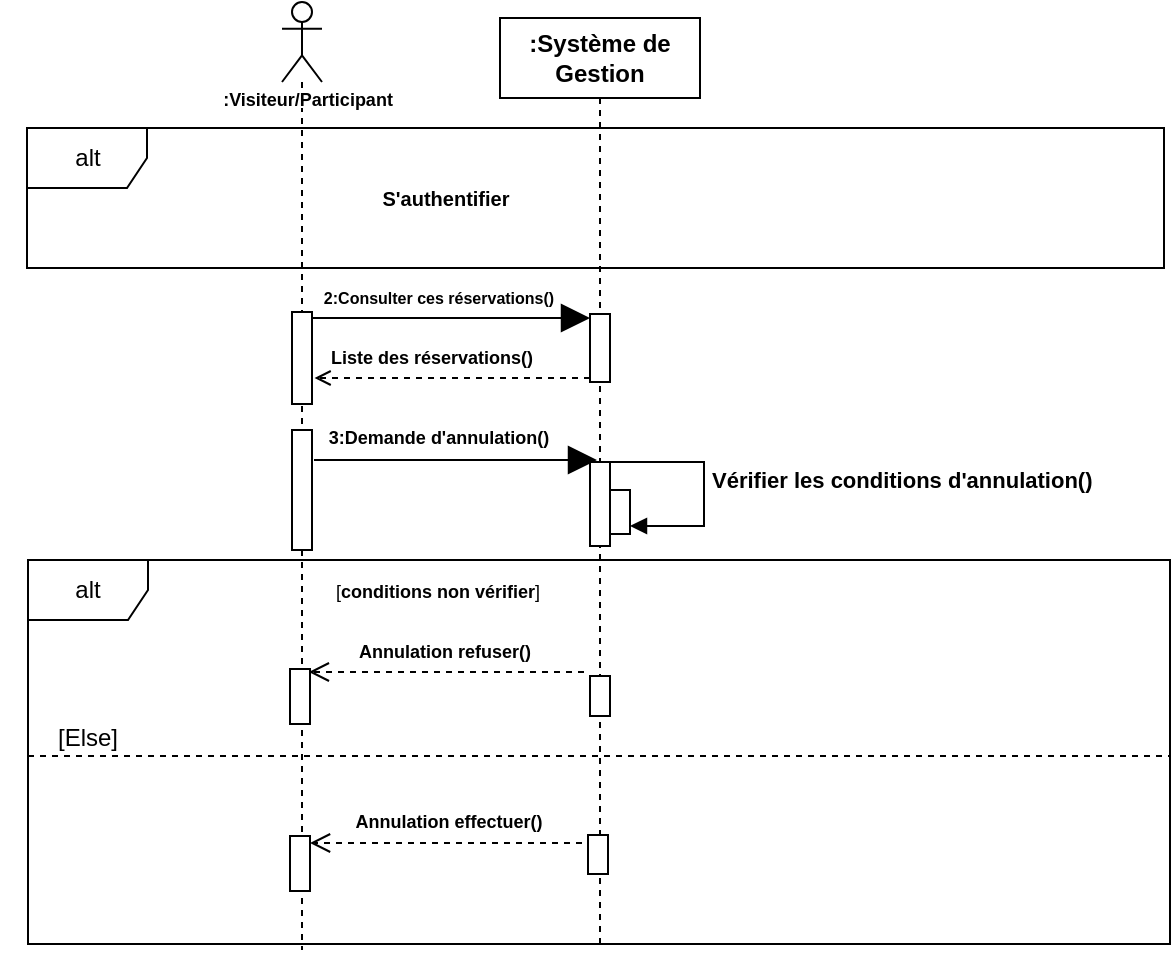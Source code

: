 <mxfile version="26.2.13">
  <diagram name="Page-1" id="2YBvvXClWsGukQMizWep">
    <mxGraphModel dx="1041" dy="623" grid="0" gridSize="10" guides="1" tooltips="1" connect="1" arrows="1" fold="1" page="1" pageScale="1" pageWidth="850" pageHeight="1100" math="0" shadow="0">
      <root>
        <mxCell id="0" />
        <mxCell id="1" parent="0" />
        <mxCell id="YkDdzqx442pK7366gIHG-34" value="" style="shape=umlLifeline;perimeter=lifelinePerimeter;whiteSpace=wrap;html=1;container=1;dropTarget=0;collapsible=0;recursiveResize=0;outlineConnect=0;portConstraint=eastwest;newEdgeStyle={&quot;curved&quot;:0,&quot;rounded&quot;:0};participant=umlActor;" vertex="1" parent="1">
          <mxGeometry x="227" y="79" width="20" height="474" as="geometry" />
        </mxCell>
        <mxCell id="YkDdzqx442pK7366gIHG-43" value="" style="html=1;points=[[0,0,0,0,5],[0,1,0,0,-5],[1,0,0,0,5],[1,1,0,0,-5]];perimeter=orthogonalPerimeter;outlineConnect=0;targetShapes=umlLifeline;portConstraint=eastwest;newEdgeStyle={&quot;curved&quot;:0,&quot;rounded&quot;:0};fillColor=light-dark(#FFFFFF,#FFFFFF);strokeColor=light-dark(#000000,#000000);" vertex="1" parent="YkDdzqx442pK7366gIHG-34">
          <mxGeometry x="4" y="333.5" width="10" height="27.5" as="geometry" />
        </mxCell>
        <mxCell id="YkDdzqx442pK7366gIHG-1" value="&lt;b&gt;:Système de Gestion&lt;/b&gt;" style="shape=umlLifeline;perimeter=lifelinePerimeter;whiteSpace=wrap;html=1;container=0;dropTarget=0;collapsible=0;recursiveResize=0;outlineConnect=0;portConstraint=eastwest;newEdgeStyle={&quot;edgeStyle&quot;:&quot;elbowEdgeStyle&quot;,&quot;elbow&quot;:&quot;vertical&quot;,&quot;curved&quot;:0,&quot;rounded&quot;:0};fillColor=light-dark(#FFFFFF, #ffffff);strokeColor=light-dark(#000000,#000000);labelBackgroundColor=none;fontColor=light-dark(#000000,#000000);" vertex="1" parent="1">
          <mxGeometry x="336" y="87" width="100" height="466" as="geometry" />
        </mxCell>
        <mxCell id="YkDdzqx442pK7366gIHG-9" value="" style="html=1;points=[[0,0,0,0,5],[0,1,0,0,-5],[1,0,0,0,5],[1,1,0,0,-5]];perimeter=orthogonalPerimeter;outlineConnect=0;targetShapes=umlLifeline;portConstraint=eastwest;newEdgeStyle={&quot;curved&quot;:0,&quot;rounded&quot;:0};fillColor=light-dark(#FFFFFF,#FFFFFF);strokeColor=light-dark(#000000,#000000);" vertex="1" parent="1">
          <mxGeometry x="232" y="234" width="10" height="46" as="geometry" />
        </mxCell>
        <mxCell id="YkDdzqx442pK7366gIHG-10" value="" style="html=1;points=[[0,0,0,0,5],[0,1,0,0,-5],[1,0,0,0,5],[1,1,0,0,-5]];perimeter=orthogonalPerimeter;outlineConnect=0;targetShapes=umlLifeline;portConstraint=eastwest;newEdgeStyle={&quot;curved&quot;:0,&quot;rounded&quot;:0};fillColor=light-dark(#FFFFFF,#FFFFFF);strokeColor=light-dark(#000000,#000000);" vertex="1" parent="1">
          <mxGeometry x="232" y="293" width="10" height="60" as="geometry" />
        </mxCell>
        <mxCell id="YkDdzqx442pK7366gIHG-17" value="" style="endArrow=block;endFill=1;endSize=12;html=1;rounded=0;strokeColor=light-dark(#000000,#000000);" edge="1" parent="1" target="YkDdzqx442pK7366gIHG-3">
          <mxGeometry width="160" relative="1" as="geometry">
            <mxPoint x="242" y="237" as="sourcePoint" />
            <mxPoint x="371.28" y="237" as="targetPoint" />
          </mxGeometry>
        </mxCell>
        <mxCell id="YkDdzqx442pK7366gIHG-18" value="&lt;font style=&quot;color: light-dark(rgb(0, 0, 0), rgb(0, 0, 0)); font-size: 8px;&quot;&gt;&lt;b&gt;2:Consulter ces réservations()&lt;/b&gt;&lt;/font&gt;" style="text;html=1;align=center;verticalAlign=middle;whiteSpace=wrap;rounded=0;" vertex="1" parent="1">
          <mxGeometry x="239.92" y="217" width="131.08" height="17" as="geometry" />
        </mxCell>
        <mxCell id="YkDdzqx442pK7366gIHG-19" value="" style="endArrow=open;html=1;rounded=0;strokeColor=light-dark(#000000,#000000);dashed=1;strokeWidth=1;endFill=0;entryX=0;entryY=1;entryDx=0;entryDy=0;" edge="1" parent="1" target="YkDdzqx442pK7366gIHG-20">
          <mxGeometry width="50" height="50" relative="1" as="geometry">
            <mxPoint x="381" y="267" as="sourcePoint" />
            <mxPoint x="234.727" y="272" as="targetPoint" />
          </mxGeometry>
        </mxCell>
        <mxCell id="YkDdzqx442pK7366gIHG-20" value="&lt;font style=&quot;color: light-dark(rgb(0, 0, 0), rgb(0, 0, 0)); font-size: 9px;&quot;&gt;&lt;b style=&quot;&quot;&gt;Liste des réservations()&lt;/b&gt;&lt;/font&gt;" style="text;html=1;align=center;verticalAlign=middle;whiteSpace=wrap;rounded=0;" vertex="1" parent="1">
          <mxGeometry x="243.28" y="245" width="118" height="22" as="geometry" />
        </mxCell>
        <mxCell id="YkDdzqx442pK7366gIHG-21" value="" style="endArrow=block;endFill=1;endSize=12;html=1;rounded=0;strokeColor=light-dark(#000000,#000000);" edge="1" parent="1">
          <mxGeometry width="160" relative="1" as="geometry">
            <mxPoint x="243" y="308" as="sourcePoint" />
            <mxPoint x="384.5" y="308" as="targetPoint" />
          </mxGeometry>
        </mxCell>
        <mxCell id="YkDdzqx442pK7366gIHG-22" value="&lt;font style=&quot;color: light-dark(rgb(0, 0, 0), rgb(0, 0, 0)); font-size: 9px;&quot;&gt;&lt;b style=&quot;&quot;&gt;3:Demande d&#39;annulation()&lt;/b&gt;&lt;/font&gt;" style="text;html=1;align=center;verticalAlign=middle;whiteSpace=wrap;rounded=0;" vertex="1" parent="1">
          <mxGeometry x="241.28" y="287" width="129" height="18" as="geometry" />
        </mxCell>
        <mxCell id="YkDdzqx442pK7366gIHG-35" value="alt" style="shape=umlFrame;whiteSpace=wrap;html=1;pointerEvents=0;" vertex="1" parent="1">
          <mxGeometry x="100" y="358" width="571" height="192" as="geometry" />
        </mxCell>
        <mxCell id="YkDdzqx442pK7366gIHG-36" value="&lt;font style=&quot;font-size: 9px;&quot;&gt;[&lt;b style=&quot;&quot;&gt;conditions non vérifier&lt;/b&gt;]&lt;/font&gt;" style="text;html=1;align=center;verticalAlign=middle;whiteSpace=wrap;rounded=0;" vertex="1" parent="1">
          <mxGeometry x="243.28" y="358" width="123.72" height="30" as="geometry" />
        </mxCell>
        <mxCell id="YkDdzqx442pK7366gIHG-37" value="" style="html=1;verticalAlign=bottom;endArrow=open;dashed=1;endSize=8;curved=0;rounded=0;strokeColor=light-dark(#000000,#000000);" edge="1" parent="1">
          <mxGeometry relative="1" as="geometry">
            <mxPoint x="378" y="414" as="sourcePoint" />
            <mxPoint x="240.414" y="414" as="targetPoint" />
          </mxGeometry>
        </mxCell>
        <mxCell id="YkDdzqx442pK7366gIHG-38" value="&lt;font style=&quot;color: light-dark(rgb(0, 0, 0), rgb(0, 0, 0)); font-size: 9px;&quot;&gt;&lt;b style=&quot;&quot;&gt;Annulation refuser()&lt;/b&gt;&lt;/font&gt;" style="text;html=1;align=center;verticalAlign=middle;whiteSpace=wrap;rounded=0;" vertex="1" parent="1">
          <mxGeometry x="251.64" y="394" width="112.72" height="17" as="geometry" />
        </mxCell>
        <mxCell id="YkDdzqx442pK7366gIHG-40" value="" style="line;strokeWidth=1;fillColor=none;align=left;verticalAlign=middle;spacingTop=-1;spacingLeft=3;spacingRight=3;rotatable=0;labelPosition=right;points=[];portConstraint=eastwest;strokeColor=inherit;dashed=1;" vertex="1" parent="1">
          <mxGeometry x="100" y="452" width="571" height="8" as="geometry" />
        </mxCell>
        <mxCell id="YkDdzqx442pK7366gIHG-41" value="[Else]" style="text;html=1;align=center;verticalAlign=middle;whiteSpace=wrap;rounded=0;" vertex="1" parent="1">
          <mxGeometry x="86" y="432" width="88" height="30" as="geometry" />
        </mxCell>
        <mxCell id="YkDdzqx442pK7366gIHG-47" value="" style="html=1;points=[[0,0,0,0,5],[0,1,0,0,-5],[1,0,0,0,5],[1,1,0,0,-5]];perimeter=orthogonalPerimeter;outlineConnect=0;targetShapes=umlLifeline;portConstraint=eastwest;newEdgeStyle={&quot;curved&quot;:0,&quot;rounded&quot;:0};fillColor=light-dark(#FFFFFF,#FFFFFF);strokeColor=light-dark(#000000,#000000);" vertex="1" parent="1">
          <mxGeometry x="380" y="495.5" width="10" height="19.5" as="geometry" />
        </mxCell>
        <mxCell id="YkDdzqx442pK7366gIHG-48" value="" style="html=1;verticalAlign=bottom;endArrow=open;dashed=1;endSize=8;curved=0;rounded=0;strokeColor=light-dark(#000000,#000000);" edge="1" parent="1" source="YkDdzqx442pK7366gIHG-50">
          <mxGeometry relative="1" as="geometry">
            <mxPoint x="377" y="508.5" as="sourcePoint" />
            <mxPoint x="239.414" y="508.5" as="targetPoint" />
          </mxGeometry>
        </mxCell>
        <mxCell id="YkDdzqx442pK7366gIHG-49" value="&lt;font style=&quot;color: light-dark(rgb(0, 0, 0), rgb(0, 0, 0)); font-size: 9px;&quot;&gt;&lt;b style=&quot;&quot;&gt;Annulation effectuer()&lt;/b&gt;&lt;/font&gt;" style="text;html=1;align=center;verticalAlign=middle;whiteSpace=wrap;rounded=0;" vertex="1" parent="1">
          <mxGeometry x="254.28" y="479" width="112.72" height="17" as="geometry" />
        </mxCell>
        <mxCell id="YkDdzqx442pK7366gIHG-51" value="" style="html=1;verticalAlign=bottom;endArrow=open;dashed=1;endSize=8;curved=0;rounded=0;strokeColor=light-dark(#000000,#000000);" edge="1" parent="1">
          <mxGeometry relative="1" as="geometry">
            <mxPoint x="377" y="499.5" as="sourcePoint" />
            <mxPoint x="241" y="499.5" as="targetPoint" />
          </mxGeometry>
        </mxCell>
        <mxCell id="YkDdzqx442pK7366gIHG-50" value="" style="html=1;points=[[0,0,0,0,5],[0,1,0,0,-5],[1,0,0,0,5],[1,1,0,0,-5]];perimeter=orthogonalPerimeter;outlineConnect=0;targetShapes=umlLifeline;portConstraint=eastwest;newEdgeStyle={&quot;curved&quot;:0,&quot;rounded&quot;:0};fillColor=light-dark(#FFFFFF,#FFFFFF);strokeColor=light-dark(#000000,#000000);" vertex="1" parent="1">
          <mxGeometry x="231" y="496" width="10" height="27.5" as="geometry" />
        </mxCell>
        <mxCell id="YkDdzqx442pK7366gIHG-54" value="&lt;b style=&quot;font-size: 9px;&quot;&gt;:Visiteur/Participant&lt;/b&gt;" style="text;html=1;align=center;verticalAlign=middle;whiteSpace=wrap;rounded=0;fillColor=#FFFFFF;" vertex="1" parent="1">
          <mxGeometry x="213" y="122" width="54" height="10" as="geometry" />
        </mxCell>
        <mxCell id="YkDdzqx442pK7366gIHG-3" value="" style="html=1;points=[[0,0,0,0,5],[0,1,0,0,-5],[1,0,0,0,5],[1,1,0,0,-5]];perimeter=orthogonalPerimeter;outlineConnect=0;targetShapes=umlLifeline;portConstraint=eastwest;newEdgeStyle={&quot;curved&quot;:0,&quot;rounded&quot;:0};fillColor=light-dark(#FFFFFF,#FFFFFF);strokeColor=light-dark(#000000,#000000);" vertex="1" parent="1">
          <mxGeometry x="381" y="235" width="10" height="34" as="geometry" />
        </mxCell>
        <mxCell id="YkDdzqx442pK7366gIHG-4" value="" style="html=1;points=[[0,0,0,0,5],[0,1,0,0,-5],[1,0,0,0,5],[1,1,0,0,-5]];perimeter=orthogonalPerimeter;outlineConnect=0;targetShapes=umlLifeline;portConstraint=eastwest;newEdgeStyle={&quot;curved&quot;:0,&quot;rounded&quot;:0};fillColor=light-dark(#FFFFFF,#FFFFFF);strokeColor=light-dark(#000000,#000000);" vertex="1" parent="1">
          <mxGeometry x="381" y="309" width="10" height="42" as="geometry" />
        </mxCell>
        <mxCell id="YkDdzqx442pK7366gIHG-44" value="" style="html=1;points=[[0,0,0,0,5],[0,1,0,0,-5],[1,0,0,0,5],[1,1,0,0,-5]];perimeter=orthogonalPerimeter;outlineConnect=0;targetShapes=umlLifeline;portConstraint=eastwest;newEdgeStyle={&quot;curved&quot;:0,&quot;rounded&quot;:0};fillColor=light-dark(#FFFFFF,#FFFFFF);strokeColor=light-dark(#000000,#000000);" vertex="1" parent="1">
          <mxGeometry x="381" y="416" width="10" height="20" as="geometry" />
        </mxCell>
        <mxCell id="YkDdzqx442pK7366gIHG-58" value="" style="html=1;points=[[0,0,0,0,5],[0,1,0,0,-5],[1,0,0,0,5],[1,1,0,0,-5]];perimeter=orthogonalPerimeter;outlineConnect=0;targetShapes=umlLifeline;portConstraint=eastwest;newEdgeStyle={&quot;curved&quot;:0,&quot;rounded&quot;:0};" vertex="1" parent="1">
          <mxGeometry x="391" y="323" width="10" height="22" as="geometry" />
        </mxCell>
        <mxCell id="YkDdzqx442pK7366gIHG-59" value="&lt;b&gt;Vérifier les conditions d&#39;annulation()&lt;/b&gt;" style="html=1;align=left;spacingLeft=2;endArrow=block;rounded=0;edgeStyle=orthogonalEdgeStyle;curved=0;rounded=0;" edge="1" parent="1">
          <mxGeometry relative="1" as="geometry">
            <mxPoint x="385.5" y="309" as="sourcePoint" />
            <Array as="points">
              <mxPoint x="438" y="309" />
              <mxPoint x="438" y="341" />
            </Array>
            <mxPoint x="401" y="341" as="targetPoint" />
          </mxGeometry>
        </mxCell>
        <mxCell id="YkDdzqx442pK7366gIHG-62" value="alt" style="shape=umlFrame;whiteSpace=wrap;html=1;pointerEvents=0;" vertex="1" parent="1">
          <mxGeometry x="99.5" y="142" width="568.5" height="70" as="geometry" />
        </mxCell>
        <mxCell id="YkDdzqx442pK7366gIHG-64" value="&lt;font size=&quot;1&quot;&gt;&lt;b&gt;S&#39;authentifier&lt;/b&gt;&lt;/font&gt;" style="text;html=1;align=center;verticalAlign=middle;whiteSpace=wrap;rounded=0;" vertex="1" parent="1">
          <mxGeometry x="247.28" y="162" width="123.72" height="30" as="geometry" />
        </mxCell>
      </root>
    </mxGraphModel>
  </diagram>
</mxfile>
